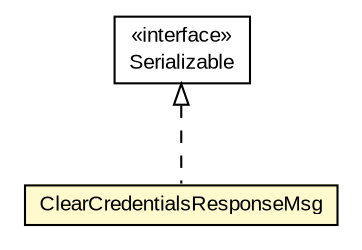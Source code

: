 #!/usr/local/bin/dot
#
# Class diagram 
# Generated by UMLGraph version R5_6-24-gf6e263 (http://www.umlgraph.org/)
#

digraph G {
	edge [fontname="arial",fontsize=10,labelfontname="arial",labelfontsize=10];
	node [fontname="arial",fontsize=10,shape=plaintext];
	nodesep=0.25;
	ranksep=0.5;
	// org.miloss.fgsms.services.interfaces.policyconfiguration.ClearCredentialsResponseMsg
	c225201 [label=<<table title="org.miloss.fgsms.services.interfaces.policyconfiguration.ClearCredentialsResponseMsg" border="0" cellborder="1" cellspacing="0" cellpadding="2" port="p" bgcolor="lemonChiffon" href="./ClearCredentialsResponseMsg.html">
		<tr><td><table border="0" cellspacing="0" cellpadding="1">
<tr><td align="center" balign="center"> ClearCredentialsResponseMsg </td></tr>
		</table></td></tr>
		</table>>, URL="./ClearCredentialsResponseMsg.html", fontname="arial", fontcolor="black", fontsize=10.0];
	//org.miloss.fgsms.services.interfaces.policyconfiguration.ClearCredentialsResponseMsg implements java.io.Serializable
	c225764:p -> c225201:p [dir=back,arrowtail=empty,style=dashed];
	// java.io.Serializable
	c225764 [label=<<table title="java.io.Serializable" border="0" cellborder="1" cellspacing="0" cellpadding="2" port="p" href="http://java.sun.com/j2se/1.4.2/docs/api/java/io/Serializable.html">
		<tr><td><table border="0" cellspacing="0" cellpadding="1">
<tr><td align="center" balign="center"> &#171;interface&#187; </td></tr>
<tr><td align="center" balign="center"> Serializable </td></tr>
		</table></td></tr>
		</table>>, URL="http://java.sun.com/j2se/1.4.2/docs/api/java/io/Serializable.html", fontname="arial", fontcolor="black", fontsize=10.0];
}


